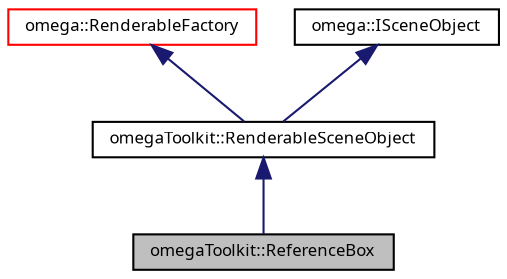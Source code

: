 digraph G
{
  bgcolor="transparent";
  edge [fontname="FreeSans.ttf",fontsize="8",labelfontname="FreeSans.ttf",labelfontsize="8"];
  node [fontname="FreeSans.ttf",fontsize="8",shape=record];
  Node1 [label="omegaToolkit::ReferenceBox",height=0.2,width=0.4,color="black", fillcolor="grey75", style="filled" fontcolor="black"];
  Node2 -> Node1 [dir=back,color="midnightblue",fontsize="8",style="solid",fontname="FreeSans.ttf"];
  Node2 [label="omegaToolkit::RenderableSceneObject",height=0.2,width=0.4,color="black",URL="$classomega_toolkit_1_1_renderable_scene_object.html"];
  Node3 -> Node2 [dir=back,color="midnightblue",fontsize="8",style="solid",fontname="FreeSans.ttf"];
  Node3 [label="omega::RenderableFactory",height=0.2,width=0.4,color="red",URL="$classomega_1_1_renderable_factory.html",tooltip="Base class for objects that can create renderables."];
  Node4 -> Node2 [dir=back,color="midnightblue",fontsize="8",style="solid",fontname="FreeSans.ttf"];
  Node4 [label="omega::ISceneObject",height=0.2,width=0.4,color="black",URL="$classomega_1_1_i_scene_object.html"];
}
